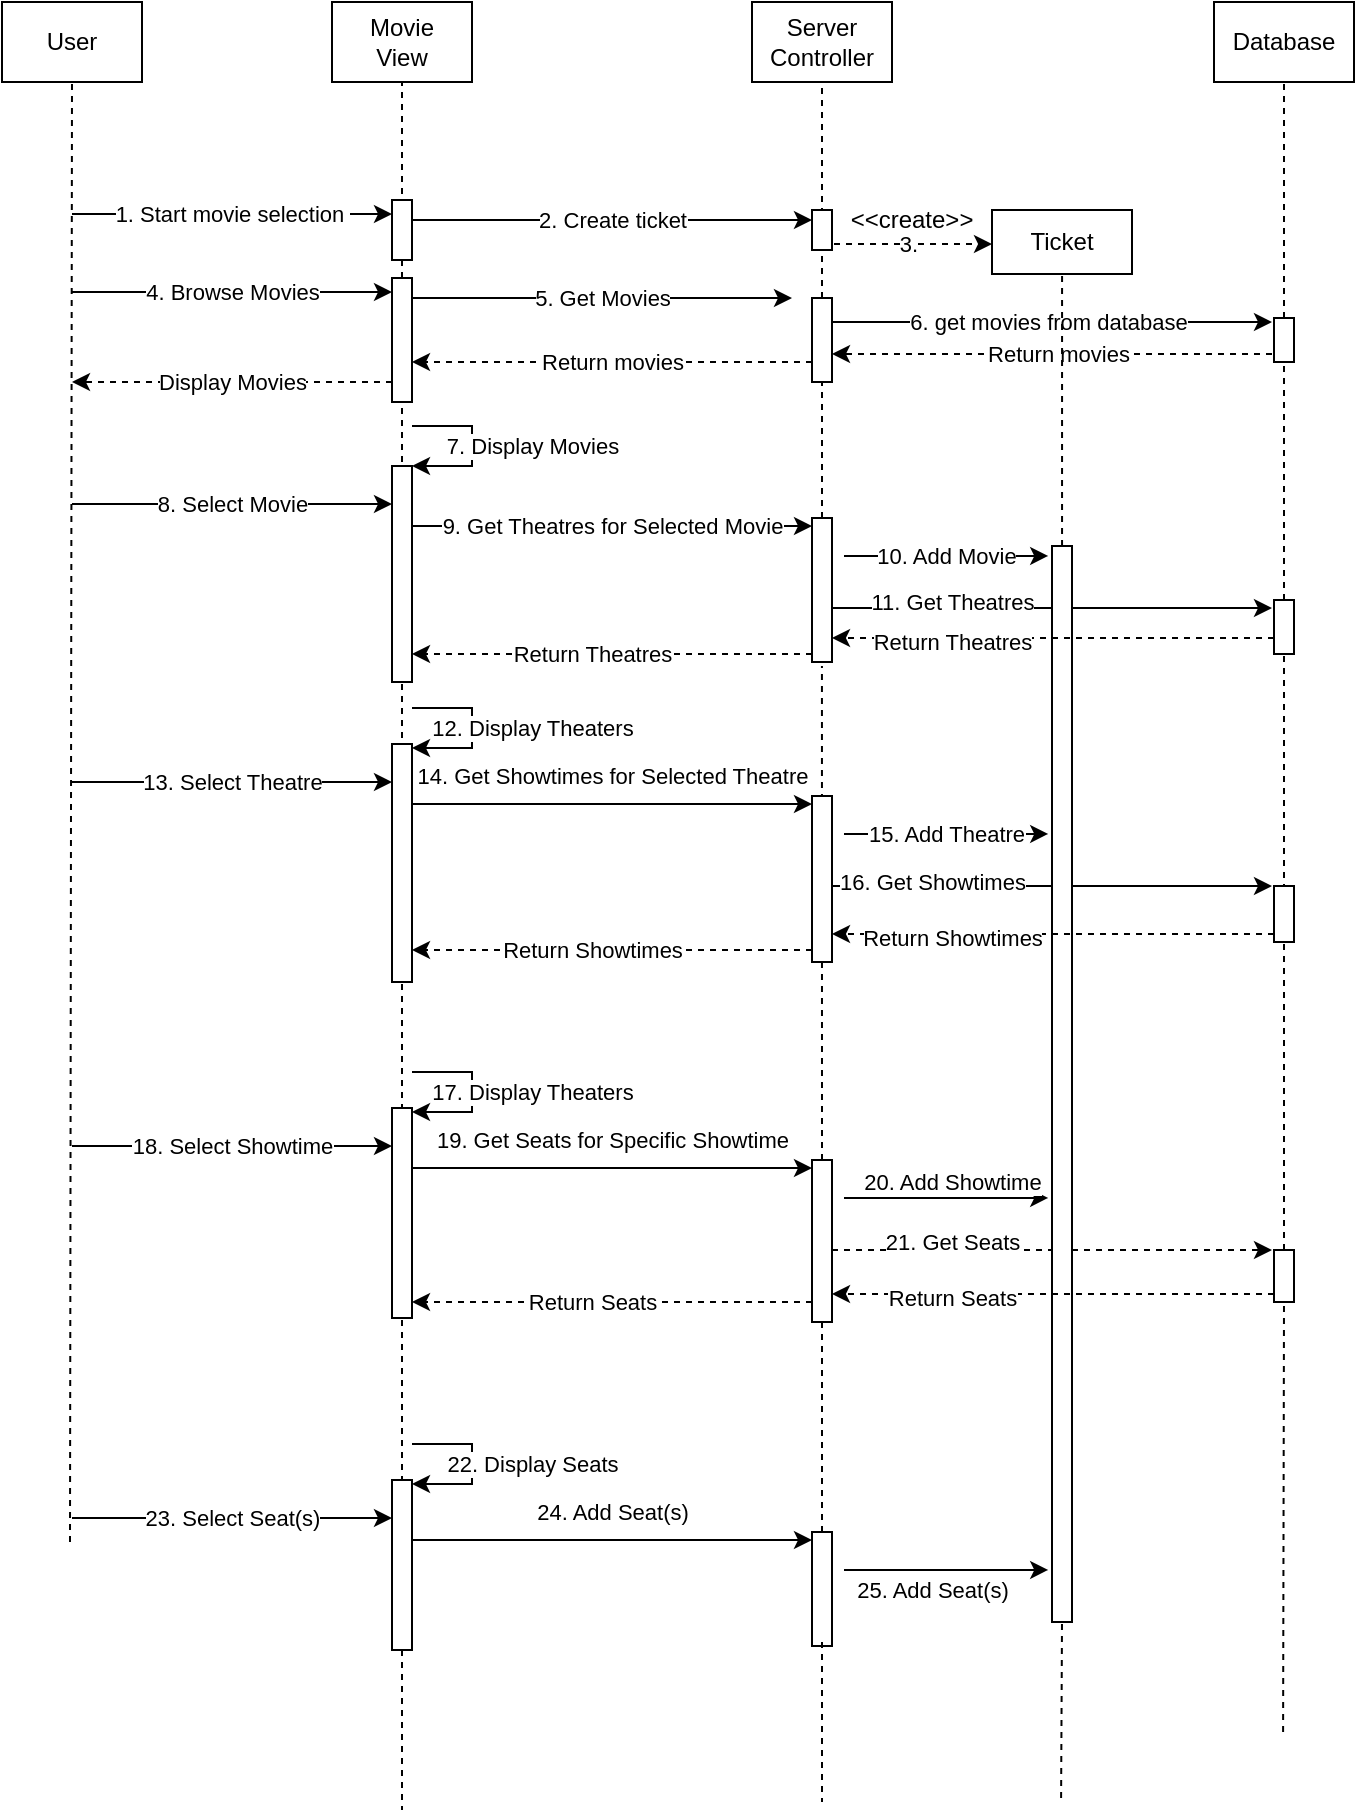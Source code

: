 <mxfile>
    <diagram id="HQVxqp-asWu2-7wyOobS" name="Page-1">
        <mxGraphModel dx="952" dy="733" grid="1" gridSize="10" guides="1" tooltips="1" connect="1" arrows="1" fold="1" page="1" pageScale="1" pageWidth="850" pageHeight="1100" background="#FFFFFF" math="0" shadow="0">
            <root>
                <mxCell id="0"/>
                <mxCell id="1" parent="0"/>
                <mxCell id="47" value="11. Get Theatres" style="endArrow=classic;html=1;rounded=0;labelBackgroundColor=#FFFFFF;fontColor=#000000;strokeColor=#000000;" parent="1" edge="1">
                    <mxGeometry x="-0.455" y="3" width="50" height="50" relative="1" as="geometry">
                        <mxPoint x="440" y="383" as="sourcePoint"/>
                        <mxPoint x="660" y="383" as="targetPoint"/>
                        <mxPoint as="offset"/>
                    </mxGeometry>
                </mxCell>
                <mxCell id="3" value="" style="endArrow=none;dashed=1;html=1;fontColor=#000000;strokeColor=#000000;entryX=0.5;entryY=1;entryDx=0;entryDy=0;" parent="1" target="86" edge="1">
                    <mxGeometry width="50" height="50" relative="1" as="geometry">
                        <mxPoint x="59" y="850" as="sourcePoint"/>
                        <mxPoint x="59" y="180" as="targetPoint"/>
                    </mxGeometry>
                </mxCell>
                <mxCell id="4" value="Movie&lt;br&gt;View" style="rounded=0;whiteSpace=wrap;html=1;fontColor=#000000;strokeColor=#000000;fillColor=#FFFFFF;" parent="1" vertex="1">
                    <mxGeometry x="190" y="80" width="70" height="40" as="geometry"/>
                </mxCell>
                <mxCell id="5" value="Server&lt;br&gt;Controller" style="rounded=0;whiteSpace=wrap;html=1;fontColor=#000000;strokeColor=#000000;fillColor=#FFFFFF;" parent="1" vertex="1">
                    <mxGeometry x="400" y="80" width="70" height="40" as="geometry"/>
                </mxCell>
                <mxCell id="6" value="Database" style="rounded=0;whiteSpace=wrap;html=1;fontColor=#000000;strokeColor=#000000;fillColor=#FFFFFF;" parent="1" vertex="1">
                    <mxGeometry x="631" y="80" width="70" height="40" as="geometry"/>
                </mxCell>
                <mxCell id="7" value="" style="endArrow=none;dashed=1;html=1;fontColor=#000000;strokeColor=#000000;entryX=0.5;entryY=1;entryDx=0;entryDy=0;startArrow=none;" parent="1" source="13" target="4" edge="1">
                    <mxGeometry width="50" height="50" relative="1" as="geometry">
                        <mxPoint x="225" y="570" as="sourcePoint"/>
                        <mxPoint x="225" y="180" as="targetPoint"/>
                    </mxGeometry>
                </mxCell>
                <mxCell id="8" value="" style="endArrow=none;dashed=1;html=1;fontColor=#000000;strokeColor=#000000;startArrow=none;" parent="1" source="15" edge="1">
                    <mxGeometry width="50" height="50" relative="1" as="geometry">
                        <mxPoint x="434.5" y="570" as="sourcePoint"/>
                        <mxPoint x="435" y="120" as="targetPoint"/>
                    </mxGeometry>
                </mxCell>
                <mxCell id="9" value="" style="endArrow=none;dashed=1;html=1;fontColor=#000000;strokeColor=#000000;startArrow=none;" parent="1" source="17" edge="1">
                    <mxGeometry width="50" height="50" relative="1" as="geometry">
                        <mxPoint x="665.5" y="570" as="sourcePoint"/>
                        <mxPoint x="666" y="120" as="targetPoint"/>
                    </mxGeometry>
                </mxCell>
                <mxCell id="12" value="5. Get Movies" style="endArrow=classic;html=1;labelBackgroundColor=#FFFFFF;fontColor=#000000;strokeColor=#000000;" parent="1" edge="1">
                    <mxGeometry width="50" height="50" relative="1" as="geometry">
                        <mxPoint x="230" y="228" as="sourcePoint"/>
                        <mxPoint x="420" y="228" as="targetPoint"/>
                    </mxGeometry>
                </mxCell>
                <mxCell id="13" value="" style="rounded=0;whiteSpace=wrap;html=1;fontColor=#000000;strokeColor=#000000;fillColor=#FFFFFF;" parent="1" vertex="1">
                    <mxGeometry x="220" y="218" width="10" height="62" as="geometry"/>
                </mxCell>
                <mxCell id="14" value="" style="endArrow=none;dashed=1;html=1;fontColor=#000000;strokeColor=#000000;entryX=0.5;entryY=1;entryDx=0;entryDy=0;" parent="1" target="13" edge="1">
                    <mxGeometry width="50" height="50" relative="1" as="geometry">
                        <mxPoint x="225" y="850" as="sourcePoint"/>
                        <mxPoint x="225" y="120" as="targetPoint"/>
                    </mxGeometry>
                </mxCell>
                <mxCell id="24" value="6. get movies from database" style="edgeStyle=none;html=1;labelBackgroundColor=#FFFFFF;fontColor=#000000;strokeColor=#000000;" parent="1" edge="1">
                    <mxGeometry relative="1" as="geometry">
                        <mxPoint x="660" y="240" as="targetPoint"/>
                        <mxPoint x="435" y="240" as="sourcePoint"/>
                    </mxGeometry>
                </mxCell>
                <mxCell id="15" value="" style="rounded=0;whiteSpace=wrap;html=1;fontColor=#000000;strokeColor=#000000;fillColor=#FFFFFF;" parent="1" vertex="1">
                    <mxGeometry x="430" y="228" width="10" height="42" as="geometry"/>
                </mxCell>
                <mxCell id="16" value="" style="endArrow=none;dashed=1;html=1;fontColor=#000000;strokeColor=#000000;startArrow=none;" parent="1" source="37" edge="1">
                    <mxGeometry width="50" height="50" relative="1" as="geometry">
                        <mxPoint x="434.5" y="604" as="sourcePoint"/>
                        <mxPoint x="435" y="270" as="targetPoint"/>
                    </mxGeometry>
                </mxCell>
                <mxCell id="88" value="Return movies" style="edgeStyle=none;html=1;entryX=1;entryY=0.75;entryDx=0;entryDy=0;strokeColor=#000000;dashed=1;labelBackgroundColor=#FFFFFF;fontColor=#000000;" parent="1" edge="1">
                    <mxGeometry relative="1" as="geometry">
                        <mxPoint x="666" y="256" as="sourcePoint"/>
                        <mxPoint x="440" y="256" as="targetPoint"/>
                    </mxGeometry>
                </mxCell>
                <mxCell id="17" value="" style="rounded=0;whiteSpace=wrap;html=1;fontColor=#000000;strokeColor=#000000;fillColor=#FFFFFF;" parent="1" vertex="1">
                    <mxGeometry x="661" y="238" width="10" height="22" as="geometry"/>
                </mxCell>
                <mxCell id="18" value="" style="endArrow=none;dashed=1;html=1;fontColor=#000000;strokeColor=#000000;startArrow=none;entryX=0.5;entryY=1;entryDx=0;entryDy=0;" parent="1" source="45" target="17" edge="1">
                    <mxGeometry width="50" height="50" relative="1" as="geometry">
                        <mxPoint x="665.5" y="604" as="sourcePoint"/>
                        <mxPoint x="666" y="294" as="targetPoint"/>
                    </mxGeometry>
                </mxCell>
                <mxCell id="23" value="4. Browse Movies" style="endArrow=classic;html=1;labelBackgroundColor=#FFFFFF;fontColor=#000000;strokeColor=#000000;" parent="1" edge="1">
                    <mxGeometry width="50" height="50" relative="1" as="geometry">
                        <mxPoint x="60" y="225" as="sourcePoint"/>
                        <mxPoint x="220" y="225" as="targetPoint"/>
                    </mxGeometry>
                </mxCell>
                <mxCell id="25" value="7. Display Movies" style="endArrow=classic;html=1;labelBackgroundColor=#FFFFFF;fontColor=#000000;strokeColor=#000000;edgeStyle=orthogonalEdgeStyle;rounded=0;" parent="1" edge="1">
                    <mxGeometry y="30" width="50" height="50" relative="1" as="geometry">
                        <mxPoint x="230" y="292" as="sourcePoint"/>
                        <mxPoint x="230" y="312" as="targetPoint"/>
                        <Array as="points">
                            <mxPoint x="260" y="292"/>
                            <mxPoint x="260" y="312"/>
                        </Array>
                        <mxPoint as="offset"/>
                    </mxGeometry>
                </mxCell>
                <mxCell id="26" value="" style="rounded=0;whiteSpace=wrap;html=1;fontColor=#000000;strokeColor=#000000;fillColor=#FFFFFF;" parent="1" vertex="1">
                    <mxGeometry x="220" y="312" width="10" height="108" as="geometry"/>
                </mxCell>
                <mxCell id="27" value="8. Select Movie" style="endArrow=classic;html=1;labelBackgroundColor=#FFFFFF;fontColor=#000000;strokeColor=#000000;" parent="1" edge="1">
                    <mxGeometry width="50" height="50" relative="1" as="geometry">
                        <mxPoint x="60" y="331" as="sourcePoint"/>
                        <mxPoint x="220" y="331" as="targetPoint"/>
                    </mxGeometry>
                </mxCell>
                <mxCell id="28" value="Ticket" style="rounded=0;whiteSpace=wrap;html=1;fontColor=#000000;strokeColor=#000000;fillColor=#FFFFFF;" parent="1" vertex="1">
                    <mxGeometry x="520" y="184" width="70" height="32" as="geometry"/>
                </mxCell>
                <mxCell id="29" value="2. Create ticket" style="endArrow=classic;html=1;labelBackgroundColor=#FFFFFF;fontColor=#000000;strokeColor=#000000;entryX=0;entryY=0.25;entryDx=0;entryDy=0;" parent="1" target="32" edge="1">
                    <mxGeometry width="50" height="50" relative="1" as="geometry">
                        <mxPoint x="230.0" y="189.0" as="sourcePoint"/>
                        <mxPoint x="420" y="189.0" as="targetPoint"/>
                    </mxGeometry>
                </mxCell>
                <mxCell id="30" value="" style="rounded=0;whiteSpace=wrap;html=1;fontColor=#000000;strokeColor=#000000;fillColor=#FFFFFF;" parent="1" vertex="1">
                    <mxGeometry x="220" y="179" width="10" height="30" as="geometry"/>
                </mxCell>
                <mxCell id="31" value="3." style="edgeStyle=none;html=1;labelBackgroundColor=#FFFFFF;fontColor=#000000;strokeColor=#000000;dashed=1;" parent="1" edge="1">
                    <mxGeometry relative="1" as="geometry">
                        <mxPoint x="520" y="201" as="targetPoint"/>
                        <mxPoint x="435" y="201" as="sourcePoint"/>
                    </mxGeometry>
                </mxCell>
                <mxCell id="32" value="" style="rounded=0;whiteSpace=wrap;html=1;fontColor=#000000;strokeColor=#000000;fillColor=#FFFFFF;" parent="1" vertex="1">
                    <mxGeometry x="430" y="184" width="10" height="20" as="geometry"/>
                </mxCell>
                <mxCell id="34" value="1. Start movie selection&amp;nbsp;" style="endArrow=classic;html=1;labelBackgroundColor=#FFFFFF;fontColor=#000000;strokeColor=#000000;" parent="1" edge="1">
                    <mxGeometry width="50" height="50" relative="1" as="geometry">
                        <mxPoint x="60.0" y="186" as="sourcePoint"/>
                        <mxPoint x="220.0" y="186" as="targetPoint"/>
                    </mxGeometry>
                </mxCell>
                <mxCell id="35" value="&amp;lt;&amp;lt;create&amp;gt;&amp;gt;" style="text;html=1;strokeColor=none;fillColor=none;align=center;verticalAlign=middle;whiteSpace=wrap;rounded=0;fontColor=#000000;" parent="1" vertex="1">
                    <mxGeometry x="450" y="174" width="60" height="30" as="geometry"/>
                </mxCell>
                <mxCell id="36" value="" style="endArrow=none;dashed=1;html=1;fontColor=#000000;strokeColor=#000000;startArrow=none;" parent="1" source="40" edge="1">
                    <mxGeometry width="50" height="50" relative="1" as="geometry">
                        <mxPoint x="555" y="570" as="sourcePoint"/>
                        <mxPoint x="555.035" y="216" as="targetPoint"/>
                    </mxGeometry>
                </mxCell>
                <mxCell id="38" value="9. Get Theatres for Selected Movie" style="endArrow=classic;html=1;labelBackgroundColor=#FFFFFF;fontColor=#000000;strokeColor=#000000;entryX=0;entryY=0;entryDx=0;entryDy=0;" parent="1" edge="1">
                    <mxGeometry width="50" height="50" relative="1" as="geometry">
                        <mxPoint x="230" y="342" as="sourcePoint"/>
                        <mxPoint x="430" y="342.0" as="targetPoint"/>
                    </mxGeometry>
                </mxCell>
                <mxCell id="37" value="" style="rounded=0;whiteSpace=wrap;html=1;fontColor=#000000;strokeColor=#000000;fillColor=#FFFFFF;" parent="1" vertex="1">
                    <mxGeometry x="430" y="338" width="10" height="72" as="geometry"/>
                </mxCell>
                <mxCell id="41" value="" style="endArrow=none;dashed=1;html=1;fontColor=#000000;strokeColor=#000000;entryX=0.5;entryY=1;entryDx=0;entryDy=0;" parent="1" edge="1" target="40">
                    <mxGeometry width="50" height="50" relative="1" as="geometry">
                        <mxPoint x="554.55" y="978" as="sourcePoint"/>
                        <mxPoint x="554.55" y="918" as="targetPoint"/>
                    </mxGeometry>
                </mxCell>
                <mxCell id="42" value="10. Add Movie" style="endArrow=classic;html=1;rounded=0;labelBackgroundColor=#FFFFFF;fontColor=#000000;strokeColor=#000000;entryX=-0.789;entryY=0.026;entryDx=0;entryDy=0;entryPerimeter=0;" parent="1" edge="1">
                    <mxGeometry width="50" height="50" relative="1" as="geometry">
                        <mxPoint x="446" y="357" as="sourcePoint"/>
                        <mxPoint x="548.11" y="356.992" as="targetPoint"/>
                    </mxGeometry>
                </mxCell>
                <mxCell id="44" value="" style="endArrow=none;dashed=1;html=1;fontColor=#000000;strokeColor=#000000;exitX=0.5;exitY=0;exitDx=0;exitDy=0;" parent="1" edge="1" source="71">
                    <mxGeometry width="50" height="50" relative="1" as="geometry">
                        <mxPoint x="434.5" y="616" as="sourcePoint"/>
                        <mxPoint x="434.97" y="412" as="targetPoint"/>
                    </mxGeometry>
                </mxCell>
                <mxCell id="45" value="" style="rounded=0;whiteSpace=wrap;html=1;fontColor=#000000;strokeColor=#000000;fillColor=#FFFFFF;" parent="1" vertex="1">
                    <mxGeometry x="661" y="379" width="10" height="27" as="geometry"/>
                </mxCell>
                <mxCell id="46" value="" style="endArrow=none;dashed=1;html=1;fontColor=#000000;strokeColor=#000000;entryX=0.5;entryY=1;entryDx=0;entryDy=0;exitX=0.5;exitY=0;exitDx=0;exitDy=0;" parent="1" target="45" edge="1" source="74">
                    <mxGeometry width="50" height="50" relative="1" as="geometry">
                        <mxPoint x="666" y="624" as="sourcePoint"/>
                        <mxPoint x="665.98" y="412" as="targetPoint"/>
                    </mxGeometry>
                </mxCell>
                <mxCell id="48" value="12. Display Theaters" style="endArrow=classic;html=1;labelBackgroundColor=#FFFFFF;fontColor=#000000;strokeColor=#000000;edgeStyle=orthogonalEdgeStyle;rounded=0;" parent="1" edge="1">
                    <mxGeometry y="30" width="50" height="50" relative="1" as="geometry">
                        <mxPoint x="230" y="433" as="sourcePoint"/>
                        <mxPoint x="230" y="453" as="targetPoint"/>
                        <Array as="points">
                            <mxPoint x="260" y="433"/>
                            <mxPoint x="260" y="453"/>
                        </Array>
                        <mxPoint as="offset"/>
                    </mxGeometry>
                </mxCell>
                <mxCell id="49" value="16. Get Showtimes" style="endArrow=classic;html=1;rounded=0;labelBackgroundColor=#FFFFFF;fontColor=#000000;strokeColor=#000000;" parent="1" edge="1">
                    <mxGeometry x="-0.545" y="2" width="50" height="50" relative="1" as="geometry">
                        <mxPoint x="440" y="522.0" as="sourcePoint"/>
                        <mxPoint x="660" y="522.0" as="targetPoint"/>
                        <mxPoint as="offset"/>
                    </mxGeometry>
                </mxCell>
                <mxCell id="50" value="" style="rounded=0;whiteSpace=wrap;html=1;fontColor=#000000;strokeColor=#000000;fillColor=#FFFFFF;" parent="1" vertex="1">
                    <mxGeometry x="220" y="451" width="10" height="119" as="geometry"/>
                </mxCell>
                <mxCell id="51" value="13. Select Theatre" style="endArrow=classic;html=1;labelBackgroundColor=#FFFFFF;fontColor=#000000;strokeColor=#000000;" parent="1" edge="1">
                    <mxGeometry width="50" height="50" relative="1" as="geometry">
                        <mxPoint x="60" y="470.0" as="sourcePoint"/>
                        <mxPoint x="220" y="470.0" as="targetPoint"/>
                    </mxGeometry>
                </mxCell>
                <mxCell id="52" value="14. Get Showtimes for Selected Theatre" style="endArrow=classic;html=1;labelBackgroundColor=#FFFFFF;fontColor=#000000;strokeColor=#000000;entryX=0;entryY=0;entryDx=0;entryDy=0;" parent="1" edge="1">
                    <mxGeometry y="14" width="50" height="50" relative="1" as="geometry">
                        <mxPoint x="230" y="481" as="sourcePoint"/>
                        <mxPoint x="430" y="481.0" as="targetPoint"/>
                        <mxPoint as="offset"/>
                    </mxGeometry>
                </mxCell>
                <mxCell id="53" value="" style="rounded=0;whiteSpace=wrap;html=1;fontColor=#000000;strokeColor=#000000;fillColor=#FFFFFF;" parent="1" vertex="1">
                    <mxGeometry x="430" y="477" width="10" height="83" as="geometry"/>
                </mxCell>
                <mxCell id="55" value="15. Add Theatre" style="endArrow=classic;html=1;rounded=0;labelBackgroundColor=#FFFFFF;fontColor=#000000;strokeColor=#000000;entryX=-0.789;entryY=0.026;entryDx=0;entryDy=0;entryPerimeter=0;" parent="1" edge="1">
                    <mxGeometry width="50" height="50" relative="1" as="geometry">
                        <mxPoint x="446" y="496" as="sourcePoint"/>
                        <mxPoint x="548.11" y="495.992" as="targetPoint"/>
                    </mxGeometry>
                </mxCell>
                <mxCell id="56" value="" style="rounded=0;whiteSpace=wrap;html=1;fontColor=#000000;strokeColor=#000000;fillColor=#FFFFFF;" parent="1" vertex="1">
                    <mxGeometry x="661" y="522" width="10" height="28" as="geometry"/>
                </mxCell>
                <mxCell id="66" value="17. Display Theaters" style="endArrow=classic;html=1;labelBackgroundColor=#FFFFFF;fontColor=#000000;strokeColor=#000000;edgeStyle=orthogonalEdgeStyle;rounded=0;" parent="1" edge="1">
                    <mxGeometry y="30" width="50" height="50" relative="1" as="geometry">
                        <mxPoint x="230" y="615" as="sourcePoint"/>
                        <mxPoint x="230" y="635" as="targetPoint"/>
                        <Array as="points">
                            <mxPoint x="260" y="615"/>
                            <mxPoint x="260" y="635"/>
                        </Array>
                        <mxPoint as="offset"/>
                    </mxGeometry>
                </mxCell>
                <mxCell id="67" value="21. Get Seats" style="endArrow=classic;html=1;rounded=0;labelBackgroundColor=#FFFFFF;fontColor=#000000;strokeColor=#000000;dashed=1;" parent="1" edge="1">
                    <mxGeometry x="-0.455" y="4" width="50" height="50" relative="1" as="geometry">
                        <mxPoint x="440" y="704" as="sourcePoint"/>
                        <mxPoint x="660" y="704" as="targetPoint"/>
                        <mxPoint as="offset"/>
                    </mxGeometry>
                </mxCell>
                <mxCell id="68" value="" style="rounded=0;whiteSpace=wrap;html=1;fontColor=#000000;strokeColor=#000000;fillColor=#FFFFFF;" parent="1" vertex="1">
                    <mxGeometry x="220" y="633" width="10" height="105" as="geometry"/>
                </mxCell>
                <mxCell id="69" value="18. Select Showtime" style="endArrow=classic;html=1;labelBackgroundColor=#FFFFFF;fontColor=#000000;strokeColor=#000000;" parent="1" edge="1">
                    <mxGeometry width="50" height="50" relative="1" as="geometry">
                        <mxPoint x="60" y="652" as="sourcePoint"/>
                        <mxPoint x="220" y="652" as="targetPoint"/>
                    </mxGeometry>
                </mxCell>
                <mxCell id="70" value="19. Get Seats for Specific Showtime" style="endArrow=classic;html=1;labelBackgroundColor=#FFFFFF;fontColor=#000000;strokeColor=#000000;entryX=0;entryY=0;entryDx=0;entryDy=0;" parent="1" edge="1">
                    <mxGeometry y="14" width="50" height="50" relative="1" as="geometry">
                        <mxPoint x="230" y="663" as="sourcePoint"/>
                        <mxPoint x="430" y="663.0" as="targetPoint"/>
                        <mxPoint as="offset"/>
                    </mxGeometry>
                </mxCell>
                <mxCell id="71" value="" style="rounded=0;whiteSpace=wrap;html=1;fontColor=#000000;strokeColor=#000000;fillColor=#FFFFFF;" parent="1" vertex="1">
                    <mxGeometry x="430" y="659" width="10" height="81" as="geometry"/>
                </mxCell>
                <mxCell id="72" value="" style="endArrow=none;dashed=1;html=1;fontColor=#000000;strokeColor=#000000;startArrow=none;entryX=0.5;entryY=0;entryDx=0;entryDy=0;" parent="1" target="81" edge="1">
                    <mxGeometry width="50" height="50" relative="1" as="geometry">
                        <mxPoint x="435" y="740" as="sourcePoint"/>
                        <mxPoint x="434.985" y="603" as="targetPoint"/>
                    </mxGeometry>
                </mxCell>
                <mxCell id="73" value="20. Add Showtime" style="endArrow=classic;html=1;rounded=0;labelBackgroundColor=#FFFFFF;fontColor=#000000;strokeColor=#000000;entryX=-0.789;entryY=0.026;entryDx=0;entryDy=0;entryPerimeter=0;" parent="1" edge="1">
                    <mxGeometry x="0.058" y="8" width="50" height="50" relative="1" as="geometry">
                        <mxPoint x="446" y="678" as="sourcePoint"/>
                        <mxPoint x="548.11" y="677.992" as="targetPoint"/>
                        <mxPoint as="offset"/>
                    </mxGeometry>
                </mxCell>
                <mxCell id="74" value="" style="rounded=0;whiteSpace=wrap;html=1;fontColor=#000000;strokeColor=#000000;fillColor=#FFFFFF;" parent="1" vertex="1">
                    <mxGeometry x="661" y="704" width="10" height="26" as="geometry"/>
                </mxCell>
                <mxCell id="76" value="22. Display Seats" style="endArrow=classic;html=1;labelBackgroundColor=#FFFFFF;fontColor=#000000;strokeColor=#000000;edgeStyle=orthogonalEdgeStyle;rounded=0;" parent="1" edge="1">
                    <mxGeometry y="30" width="50" height="50" relative="1" as="geometry">
                        <mxPoint x="230" y="801" as="sourcePoint"/>
                        <mxPoint x="230" y="821" as="targetPoint"/>
                        <Array as="points">
                            <mxPoint x="260" y="801"/>
                            <mxPoint x="260" y="821"/>
                        </Array>
                        <mxPoint as="offset"/>
                    </mxGeometry>
                </mxCell>
                <mxCell id="78" value="" style="rounded=0;whiteSpace=wrap;html=1;fontColor=#000000;strokeColor=#000000;fillColor=#FFFFFF;" parent="1" vertex="1">
                    <mxGeometry x="220" y="819" width="10" height="85" as="geometry"/>
                </mxCell>
                <mxCell id="79" value="23. Select Seat(s)" style="endArrow=classic;html=1;labelBackgroundColor=#FFFFFF;fontColor=#000000;strokeColor=#000000;" parent="1" edge="1">
                    <mxGeometry width="50" height="50" relative="1" as="geometry">
                        <mxPoint x="60" y="838" as="sourcePoint"/>
                        <mxPoint x="220" y="838" as="targetPoint"/>
                    </mxGeometry>
                </mxCell>
                <mxCell id="80" value="24. Add Seat(s)" style="endArrow=classic;html=1;labelBackgroundColor=#FFFFFF;fontColor=#000000;strokeColor=#000000;entryX=0;entryY=0;entryDx=0;entryDy=0;" parent="1" edge="1">
                    <mxGeometry y="14" width="50" height="50" relative="1" as="geometry">
                        <mxPoint x="230" y="849" as="sourcePoint"/>
                        <mxPoint x="430" y="849.0" as="targetPoint"/>
                        <mxPoint as="offset"/>
                    </mxGeometry>
                </mxCell>
                <mxCell id="81" value="" style="rounded=0;whiteSpace=wrap;html=1;fontColor=#000000;strokeColor=#000000;fillColor=#FFFFFF;" parent="1" vertex="1">
                    <mxGeometry x="430" y="845" width="10" height="57" as="geometry"/>
                </mxCell>
                <mxCell id="82" value="" style="endArrow=none;dashed=1;html=1;fontColor=#000000;strokeColor=#000000;startArrow=none;" parent="1" edge="1">
                    <mxGeometry width="50" height="50" relative="1" as="geometry">
                        <mxPoint x="435" y="900" as="sourcePoint"/>
                        <mxPoint x="435" y="980" as="targetPoint"/>
                    </mxGeometry>
                </mxCell>
                <mxCell id="83" value="25. Add Seat(s)" style="endArrow=classic;html=1;rounded=0;labelBackgroundColor=#FFFFFF;fontColor=#000000;strokeColor=#000000;entryX=-0.789;entryY=0.026;entryDx=0;entryDy=0;entryPerimeter=0;" parent="1" edge="1">
                    <mxGeometry x="-0.138" y="-10" width="50" height="50" relative="1" as="geometry">
                        <mxPoint x="446" y="864" as="sourcePoint"/>
                        <mxPoint x="548.11" y="863.992" as="targetPoint"/>
                        <mxPoint as="offset"/>
                    </mxGeometry>
                </mxCell>
                <mxCell id="85" value="" style="endArrow=none;dashed=1;html=1;fontColor=#000000;strokeColor=#000000;entryX=0.5;entryY=1;entryDx=0;entryDy=0;" parent="1" edge="1" target="74">
                    <mxGeometry width="50" height="50" relative="1" as="geometry">
                        <mxPoint x="665.55" y="945" as="sourcePoint"/>
                        <mxPoint x="665.55" y="721" as="targetPoint"/>
                    </mxGeometry>
                </mxCell>
                <mxCell id="40" value="" style="rounded=0;whiteSpace=wrap;html=1;fontColor=#000000;strokeColor=#000000;fillColor=#FFFFFF;" parent="1" vertex="1">
                    <mxGeometry x="550" y="352" width="10" height="538" as="geometry"/>
                </mxCell>
                <mxCell id="86" value="User" style="rounded=0;whiteSpace=wrap;html=1;fontColor=#000000;strokeColor=#000000;fillColor=#FFFFFF;" parent="1" vertex="1">
                    <mxGeometry x="25" y="80" width="70" height="40" as="geometry"/>
                </mxCell>
                <mxCell id="93" value="Return movies" style="edgeStyle=none;html=1;strokeColor=#000000;dashed=1;labelBackgroundColor=#FFFFFF;fontColor=#000000;" parent="1" edge="1">
                    <mxGeometry relative="1" as="geometry">
                        <mxPoint x="430" y="260" as="sourcePoint"/>
                        <mxPoint x="230" y="260" as="targetPoint"/>
                    </mxGeometry>
                </mxCell>
                <mxCell id="94" value="Display Movies" style="edgeStyle=none;html=1;strokeColor=#000000;dashed=1;labelBackgroundColor=#FFFFFF;fontColor=#000000;" parent="1" edge="1">
                    <mxGeometry relative="1" as="geometry">
                        <mxPoint x="220" y="270" as="sourcePoint"/>
                        <mxPoint x="60" y="270" as="targetPoint"/>
                    </mxGeometry>
                </mxCell>
                <mxCell id="95" value="Return Theatres" style="edgeStyle=none;html=1;strokeColor=#000000;dashed=1;labelBackgroundColor=#FFFFFF;fontColor=#000000;" parent="1" edge="1">
                    <mxGeometry x="0.457" y="2" relative="1" as="geometry">
                        <mxPoint x="661" y="398" as="sourcePoint"/>
                        <mxPoint x="440" y="398" as="targetPoint"/>
                        <mxPoint as="offset"/>
                    </mxGeometry>
                </mxCell>
                <mxCell id="97" value="Return Theatres" style="edgeStyle=none;html=1;strokeColor=#000000;dashed=1;labelBackgroundColor=#FFFFFF;fontColor=#000000;" parent="1" edge="1">
                    <mxGeometry x="0.1" relative="1" as="geometry">
                        <mxPoint x="430" y="406" as="sourcePoint"/>
                        <mxPoint x="230" y="406" as="targetPoint"/>
                        <mxPoint as="offset"/>
                    </mxGeometry>
                </mxCell>
                <mxCell id="99" value="Return Showtimes" style="edgeStyle=none;html=1;strokeColor=#000000;dashed=1;labelBackgroundColor=#FFFFFF;fontColor=#000000;" parent="1" edge="1">
                    <mxGeometry x="0.457" y="2" relative="1" as="geometry">
                        <mxPoint x="661" y="546" as="sourcePoint"/>
                        <mxPoint x="440" y="546" as="targetPoint"/>
                        <mxPoint as="offset"/>
                    </mxGeometry>
                </mxCell>
                <mxCell id="100" value="Return Showtimes" style="edgeStyle=none;html=1;strokeColor=#000000;dashed=1;labelBackgroundColor=#FFFFFF;fontColor=#000000;" parent="1" edge="1">
                    <mxGeometry x="0.1" relative="1" as="geometry">
                        <mxPoint x="430" y="554" as="sourcePoint"/>
                        <mxPoint x="230" y="554" as="targetPoint"/>
                        <mxPoint as="offset"/>
                    </mxGeometry>
                </mxCell>
                <mxCell id="102" value="Return Seats" style="edgeStyle=none;html=1;strokeColor=#000000;dashed=1;labelBackgroundColor=#FFFFFF;fontColor=#000000;" edge="1" parent="1">
                    <mxGeometry x="0.457" y="2" relative="1" as="geometry">
                        <mxPoint x="661" y="726" as="sourcePoint"/>
                        <mxPoint x="440" y="726" as="targetPoint"/>
                        <mxPoint as="offset"/>
                    </mxGeometry>
                </mxCell>
                <mxCell id="103" value="Return Seats" style="edgeStyle=none;html=1;strokeColor=#000000;dashed=1;labelBackgroundColor=#FFFFFF;fontColor=#000000;" edge="1" parent="1">
                    <mxGeometry x="0.1" relative="1" as="geometry">
                        <mxPoint x="430" y="730" as="sourcePoint"/>
                        <mxPoint x="230" y="730" as="targetPoint"/>
                        <mxPoint as="offset"/>
                    </mxGeometry>
                </mxCell>
                <mxCell id="105" value="" style="endArrow=none;dashed=1;html=1;fontColor=#000000;strokeColor=#000000;startArrow=none;" edge="1" parent="1">
                    <mxGeometry width="50" height="50" relative="1" as="geometry">
                        <mxPoint x="225" y="904" as="sourcePoint"/>
                        <mxPoint x="225" y="984" as="targetPoint"/>
                    </mxGeometry>
                </mxCell>
            </root>
        </mxGraphModel>
    </diagram>
</mxfile>